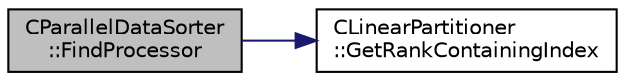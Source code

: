 digraph "CParallelDataSorter::FindProcessor"
{
 // LATEX_PDF_SIZE
  edge [fontname="Helvetica",fontsize="10",labelfontname="Helvetica",labelfontsize="10"];
  node [fontname="Helvetica",fontsize="10",shape=record];
  rankdir="LR";
  Node1 [label="CParallelDataSorter\l::FindProcessor",height=0.2,width=0.4,color="black", fillcolor="grey75", style="filled", fontcolor="black",tooltip="Get the Processor ID a Point belongs to."];
  Node1 -> Node2 [color="midnightblue",fontsize="10",style="solid",fontname="Helvetica"];
  Node2 [label="CLinearPartitioner\l::GetRankContainingIndex",height=0.2,width=0.4,color="black", fillcolor="white", style="filled",URL="$classCLinearPartitioner.html#a15582f67cb6ec435a2f677591d0735b5",tooltip="Get the rank that owns the index based on the linear partitioning."];
}
